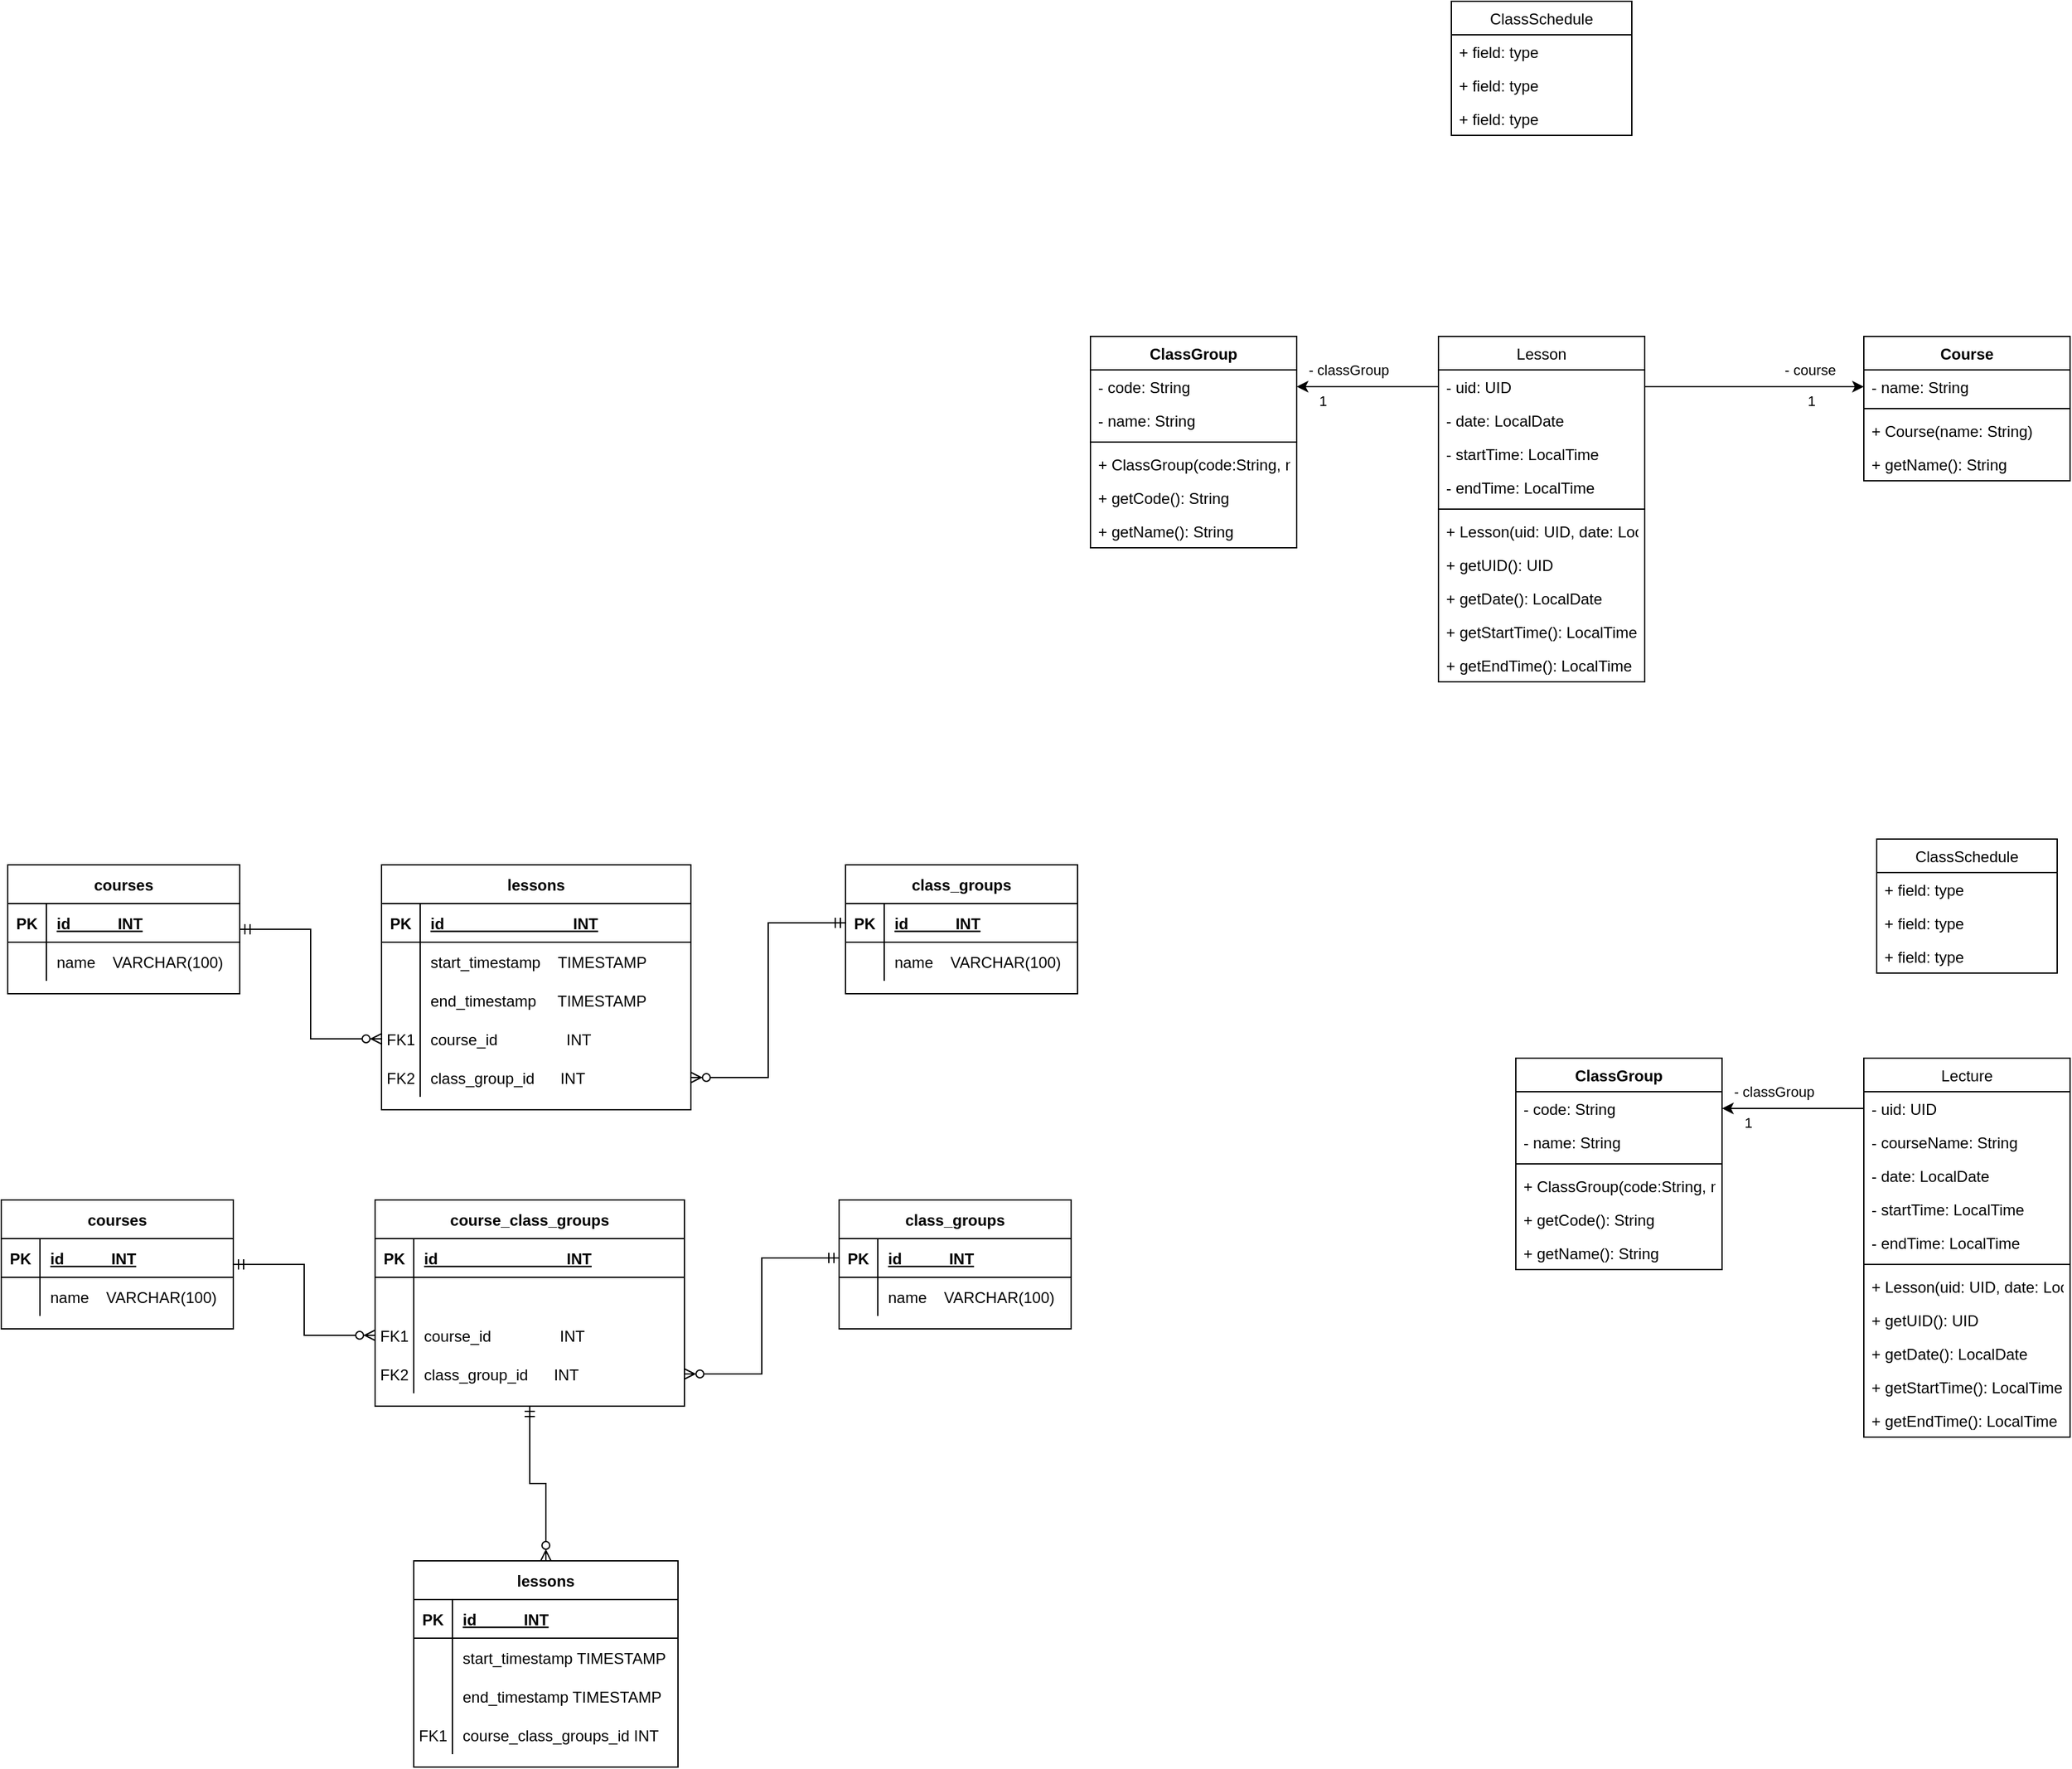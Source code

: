 <mxfile version="21.1.2" type="device">
  <diagram id="C5RBs43oDa-KdzZeNtuy" name="Page-1">
    <mxGraphModel dx="797" dy="469" grid="1" gridSize="10" guides="1" tooltips="1" connect="1" arrows="1" fold="1" page="1" pageScale="1" pageWidth="827" pageHeight="1169" math="0" shadow="0">
      <root>
        <mxCell id="WIyWlLk6GJQsqaUBKTNV-0" />
        <mxCell id="WIyWlLk6GJQsqaUBKTNV-1" parent="WIyWlLk6GJQsqaUBKTNV-0" />
        <mxCell id="zkfFHV4jXpPFQw0GAbJ--6" value="Lesson" style="swimlane;fontStyle=0;align=center;verticalAlign=top;childLayout=stackLayout;horizontal=1;startSize=26;horizontalStack=0;resizeParent=1;resizeLast=0;collapsible=1;marginBottom=0;rounded=0;shadow=0;strokeWidth=1;" parent="WIyWlLk6GJQsqaUBKTNV-1" vertex="1">
          <mxGeometry x="1150" y="270" width="160" height="268" as="geometry">
            <mxRectangle x="130" y="380" width="160" height="26" as="alternateBounds" />
          </mxGeometry>
        </mxCell>
        <mxCell id="zkfFHV4jXpPFQw0GAbJ--7" value="- uid: UID" style="text;align=left;verticalAlign=top;spacingLeft=4;spacingRight=4;overflow=hidden;rotatable=0;points=[[0,0.5],[1,0.5]];portConstraint=eastwest;" parent="zkfFHV4jXpPFQw0GAbJ--6" vertex="1">
          <mxGeometry y="26" width="160" height="26" as="geometry" />
        </mxCell>
        <mxCell id="zkfFHV4jXpPFQw0GAbJ--8" value="- date: LocalDate" style="text;align=left;verticalAlign=top;spacingLeft=4;spacingRight=4;overflow=hidden;rotatable=0;points=[[0,0.5],[1,0.5]];portConstraint=eastwest;rounded=0;shadow=0;html=0;" parent="zkfFHV4jXpPFQw0GAbJ--6" vertex="1">
          <mxGeometry y="52" width="160" height="26" as="geometry" />
        </mxCell>
        <mxCell id="J8zy-7SwyeOu5wk4z5xW-4" value="- startTime: LocalTime" style="text;align=left;verticalAlign=top;spacingLeft=4;spacingRight=4;overflow=hidden;rotatable=0;points=[[0,0.5],[1,0.5]];portConstraint=eastwest;rounded=0;shadow=0;html=0;" parent="zkfFHV4jXpPFQw0GAbJ--6" vertex="1">
          <mxGeometry y="78" width="160" height="26" as="geometry" />
        </mxCell>
        <mxCell id="J8zy-7SwyeOu5wk4z5xW-5" value="- endTime: LocalTime" style="text;align=left;verticalAlign=top;spacingLeft=4;spacingRight=4;overflow=hidden;rotatable=0;points=[[0,0.5],[1,0.5]];portConstraint=eastwest;rounded=0;shadow=0;html=0;" parent="zkfFHV4jXpPFQw0GAbJ--6" vertex="1">
          <mxGeometry y="104" width="160" height="26" as="geometry" />
        </mxCell>
        <mxCell id="zkfFHV4jXpPFQw0GAbJ--9" value="" style="line;html=1;strokeWidth=1;align=left;verticalAlign=middle;spacingTop=-1;spacingLeft=3;spacingRight=3;rotatable=0;labelPosition=right;points=[];portConstraint=eastwest;" parent="zkfFHV4jXpPFQw0GAbJ--6" vertex="1">
          <mxGeometry y="130" width="160" height="8" as="geometry" />
        </mxCell>
        <mxCell id="J8zy-7SwyeOu5wk4z5xW-35" value="+ Lesson(uid: UID, date: LocalDate, startTime: LocalTime, endTime: LocalTime)" style="text;align=left;verticalAlign=top;spacingLeft=4;spacingRight=4;overflow=hidden;rotatable=0;points=[[0,0.5],[1,0.5]];portConstraint=eastwest;" parent="zkfFHV4jXpPFQw0GAbJ--6" vertex="1">
          <mxGeometry y="138" width="160" height="26" as="geometry" />
        </mxCell>
        <mxCell id="J8zy-7SwyeOu5wk4z5xW-19" value="+ getUID(): UID" style="text;align=left;verticalAlign=top;spacingLeft=4;spacingRight=4;overflow=hidden;rotatable=0;points=[[0,0.5],[1,0.5]];portConstraint=eastwest;" parent="zkfFHV4jXpPFQw0GAbJ--6" vertex="1">
          <mxGeometry y="164" width="160" height="26" as="geometry" />
        </mxCell>
        <mxCell id="J8zy-7SwyeOu5wk4z5xW-6" value="+ getDate(): LocalDate" style="text;align=left;verticalAlign=top;spacingLeft=4;spacingRight=4;overflow=hidden;rotatable=0;points=[[0,0.5],[1,0.5]];portConstraint=eastwest;" parent="zkfFHV4jXpPFQw0GAbJ--6" vertex="1">
          <mxGeometry y="190" width="160" height="26" as="geometry" />
        </mxCell>
        <mxCell id="J8zy-7SwyeOu5wk4z5xW-7" value="+ getStartTime(): LocalTime" style="text;align=left;verticalAlign=top;spacingLeft=4;spacingRight=4;overflow=hidden;rotatable=0;points=[[0,0.5],[1,0.5]];portConstraint=eastwest;" parent="zkfFHV4jXpPFQw0GAbJ--6" vertex="1">
          <mxGeometry y="216" width="160" height="26" as="geometry" />
        </mxCell>
        <mxCell id="J8zy-7SwyeOu5wk4z5xW-8" value="+ getEndTime(): LocalTime" style="text;align=left;verticalAlign=top;spacingLeft=4;spacingRight=4;overflow=hidden;rotatable=0;points=[[0,0.5],[1,0.5]];portConstraint=eastwest;" parent="zkfFHV4jXpPFQw0GAbJ--6" vertex="1">
          <mxGeometry y="242" width="160" height="26" as="geometry" />
        </mxCell>
        <mxCell id="J8zy-7SwyeOu5wk4z5xW-9" value="Course" style="swimlane;fontStyle=1;align=center;verticalAlign=top;childLayout=stackLayout;horizontal=1;startSize=26;horizontalStack=0;resizeParent=1;resizeParentMax=0;resizeLast=0;collapsible=1;marginBottom=0;" parent="WIyWlLk6GJQsqaUBKTNV-1" vertex="1">
          <mxGeometry x="1480" y="270" width="160" height="112" as="geometry" />
        </mxCell>
        <mxCell id="J8zy-7SwyeOu5wk4z5xW-10" value="- name: String" style="text;strokeColor=none;fillColor=none;align=left;verticalAlign=top;spacingLeft=4;spacingRight=4;overflow=hidden;rotatable=0;points=[[0,0.5],[1,0.5]];portConstraint=eastwest;" parent="J8zy-7SwyeOu5wk4z5xW-9" vertex="1">
          <mxGeometry y="26" width="160" height="26" as="geometry" />
        </mxCell>
        <mxCell id="J8zy-7SwyeOu5wk4z5xW-11" value="" style="line;strokeWidth=1;fillColor=none;align=left;verticalAlign=middle;spacingTop=-1;spacingLeft=3;spacingRight=3;rotatable=0;labelPosition=right;points=[];portConstraint=eastwest;" parent="J8zy-7SwyeOu5wk4z5xW-9" vertex="1">
          <mxGeometry y="52" width="160" height="8" as="geometry" />
        </mxCell>
        <mxCell id="J8zy-7SwyeOu5wk4z5xW-36" value="+ Course(name: String)" style="text;strokeColor=none;fillColor=none;align=left;verticalAlign=top;spacingLeft=4;spacingRight=4;overflow=hidden;rotatable=0;points=[[0,0.5],[1,0.5]];portConstraint=eastwest;" parent="J8zy-7SwyeOu5wk4z5xW-9" vertex="1">
          <mxGeometry y="60" width="160" height="26" as="geometry" />
        </mxCell>
        <mxCell id="J8zy-7SwyeOu5wk4z5xW-12" value="+ getName(): String" style="text;strokeColor=none;fillColor=none;align=left;verticalAlign=top;spacingLeft=4;spacingRight=4;overflow=hidden;rotatable=0;points=[[0,0.5],[1,0.5]];portConstraint=eastwest;" parent="J8zy-7SwyeOu5wk4z5xW-9" vertex="1">
          <mxGeometry y="86" width="160" height="26" as="geometry" />
        </mxCell>
        <mxCell id="J8zy-7SwyeOu5wk4z5xW-15" style="edgeStyle=orthogonalEdgeStyle;rounded=0;orthogonalLoop=1;jettySize=auto;html=1;exitX=1;exitY=0.5;exitDx=0;exitDy=0;entryX=0;entryY=0.5;entryDx=0;entryDy=0;" parent="WIyWlLk6GJQsqaUBKTNV-1" source="zkfFHV4jXpPFQw0GAbJ--7" target="J8zy-7SwyeOu5wk4z5xW-10" edge="1">
          <mxGeometry relative="1" as="geometry" />
        </mxCell>
        <mxCell id="J8zy-7SwyeOu5wk4z5xW-16" value="- course" style="edgeLabel;html=1;align=center;verticalAlign=middle;resizable=0;points=[];" parent="J8zy-7SwyeOu5wk4z5xW-15" vertex="1" connectable="0">
          <mxGeometry x="-0.187" relative="1" as="geometry">
            <mxPoint x="59" y="-13" as="offset" />
          </mxGeometry>
        </mxCell>
        <mxCell id="J8zy-7SwyeOu5wk4z5xW-17" value="1" style="edgeLabel;html=1;align=center;verticalAlign=middle;resizable=0;points=[];" parent="J8zy-7SwyeOu5wk4z5xW-15" vertex="1" connectable="0">
          <mxGeometry x="-0.173" y="-1" relative="1" as="geometry">
            <mxPoint x="58" y="10" as="offset" />
          </mxGeometry>
        </mxCell>
        <mxCell id="J8zy-7SwyeOu5wk4z5xW-28" value="ClassGroup" style="swimlane;fontStyle=1;align=center;verticalAlign=top;childLayout=stackLayout;horizontal=1;startSize=26;horizontalStack=0;resizeParent=1;resizeParentMax=0;resizeLast=0;collapsible=1;marginBottom=0;" parent="WIyWlLk6GJQsqaUBKTNV-1" vertex="1">
          <mxGeometry x="880" y="270" width="160" height="164" as="geometry" />
        </mxCell>
        <mxCell id="J8zy-7SwyeOu5wk4z5xW-32" value="- code: String" style="text;strokeColor=none;fillColor=none;align=left;verticalAlign=top;spacingLeft=4;spacingRight=4;overflow=hidden;rotatable=0;points=[[0,0.5],[1,0.5]];portConstraint=eastwest;" parent="J8zy-7SwyeOu5wk4z5xW-28" vertex="1">
          <mxGeometry y="26" width="160" height="26" as="geometry" />
        </mxCell>
        <mxCell id="J8zy-7SwyeOu5wk4z5xW-26" value="- name: String" style="text;strokeColor=none;fillColor=none;align=left;verticalAlign=top;spacingLeft=4;spacingRight=4;overflow=hidden;rotatable=0;points=[[0,0.5],[1,0.5]];portConstraint=eastwest;" parent="J8zy-7SwyeOu5wk4z5xW-28" vertex="1">
          <mxGeometry y="52" width="160" height="26" as="geometry" />
        </mxCell>
        <mxCell id="J8zy-7SwyeOu5wk4z5xW-30" value="" style="line;strokeWidth=1;fillColor=none;align=left;verticalAlign=middle;spacingTop=-1;spacingLeft=3;spacingRight=3;rotatable=0;labelPosition=right;points=[];portConstraint=eastwest;" parent="J8zy-7SwyeOu5wk4z5xW-28" vertex="1">
          <mxGeometry y="78" width="160" height="8" as="geometry" />
        </mxCell>
        <mxCell id="J8zy-7SwyeOu5wk4z5xW-37" value="+ ClassGroup(code:String, name: String)" style="text;strokeColor=none;fillColor=none;align=left;verticalAlign=top;spacingLeft=4;spacingRight=4;overflow=hidden;rotatable=0;points=[[0,0.5],[1,0.5]];portConstraint=eastwest;" parent="J8zy-7SwyeOu5wk4z5xW-28" vertex="1">
          <mxGeometry y="86" width="160" height="26" as="geometry" />
        </mxCell>
        <mxCell id="J8zy-7SwyeOu5wk4z5xW-31" value="+ getCode(): String" style="text;strokeColor=none;fillColor=none;align=left;verticalAlign=top;spacingLeft=4;spacingRight=4;overflow=hidden;rotatable=0;points=[[0,0.5],[1,0.5]];portConstraint=eastwest;" parent="J8zy-7SwyeOu5wk4z5xW-28" vertex="1">
          <mxGeometry y="112" width="160" height="26" as="geometry" />
        </mxCell>
        <mxCell id="J8zy-7SwyeOu5wk4z5xW-33" value="+ getName(): String" style="text;strokeColor=none;fillColor=none;align=left;verticalAlign=top;spacingLeft=4;spacingRight=4;overflow=hidden;rotatable=0;points=[[0,0.5],[1,0.5]];portConstraint=eastwest;" parent="J8zy-7SwyeOu5wk4z5xW-28" vertex="1">
          <mxGeometry y="138" width="160" height="26" as="geometry" />
        </mxCell>
        <mxCell id="J8zy-7SwyeOu5wk4z5xW-34" style="edgeStyle=orthogonalEdgeStyle;rounded=0;orthogonalLoop=1;jettySize=auto;html=1;exitX=0;exitY=0.5;exitDx=0;exitDy=0;entryX=1;entryY=0.5;entryDx=0;entryDy=0;" parent="WIyWlLk6GJQsqaUBKTNV-1" source="zkfFHV4jXpPFQw0GAbJ--7" target="J8zy-7SwyeOu5wk4z5xW-32" edge="1">
          <mxGeometry relative="1" as="geometry" />
        </mxCell>
        <mxCell id="H5cCQecDqehWFjfF7Ury-0" value="- classGroup" style="edgeLabel;html=1;align=center;verticalAlign=middle;resizable=0;points=[];" parent="J8zy-7SwyeOu5wk4z5xW-34" vertex="1" connectable="0">
          <mxGeometry x="0.2" y="1" relative="1" as="geometry">
            <mxPoint x="-4" y="-14" as="offset" />
          </mxGeometry>
        </mxCell>
        <mxCell id="H5cCQecDqehWFjfF7Ury-1" value="1" style="edgeLabel;html=1;align=center;verticalAlign=middle;resizable=0;points=[];" parent="J8zy-7SwyeOu5wk4z5xW-34" vertex="1" connectable="0">
          <mxGeometry x="0.236" y="1" relative="1" as="geometry">
            <mxPoint x="-22" y="10" as="offset" />
          </mxGeometry>
        </mxCell>
        <mxCell id="H5cCQecDqehWFjfF7Ury-2" value="ClassSchedule" style="swimlane;fontStyle=0;childLayout=stackLayout;horizontal=1;startSize=26;fillColor=none;horizontalStack=0;resizeParent=1;resizeParentMax=0;resizeLast=0;collapsible=1;marginBottom=0;" parent="WIyWlLk6GJQsqaUBKTNV-1" vertex="1">
          <mxGeometry x="1160" y="10" width="140" height="104" as="geometry" />
        </mxCell>
        <mxCell id="H5cCQecDqehWFjfF7Ury-3" value="+ field: type" style="text;strokeColor=none;fillColor=none;align=left;verticalAlign=top;spacingLeft=4;spacingRight=4;overflow=hidden;rotatable=0;points=[[0,0.5],[1,0.5]];portConstraint=eastwest;" parent="H5cCQecDqehWFjfF7Ury-2" vertex="1">
          <mxGeometry y="26" width="140" height="26" as="geometry" />
        </mxCell>
        <mxCell id="H5cCQecDqehWFjfF7Ury-4" value="+ field: type" style="text;strokeColor=none;fillColor=none;align=left;verticalAlign=top;spacingLeft=4;spacingRight=4;overflow=hidden;rotatable=0;points=[[0,0.5],[1,0.5]];portConstraint=eastwest;" parent="H5cCQecDqehWFjfF7Ury-2" vertex="1">
          <mxGeometry y="52" width="140" height="26" as="geometry" />
        </mxCell>
        <mxCell id="H5cCQecDqehWFjfF7Ury-5" value="+ field: type" style="text;strokeColor=none;fillColor=none;align=left;verticalAlign=top;spacingLeft=4;spacingRight=4;overflow=hidden;rotatable=0;points=[[0,0.5],[1,0.5]];portConstraint=eastwest;" parent="H5cCQecDqehWFjfF7Ury-2" vertex="1">
          <mxGeometry y="78" width="140" height="26" as="geometry" />
        </mxCell>
        <mxCell id="H5cCQecDqehWFjfF7Ury-6" value="Lecture" style="swimlane;fontStyle=0;align=center;verticalAlign=top;childLayout=stackLayout;horizontal=1;startSize=26;horizontalStack=0;resizeParent=1;resizeLast=0;collapsible=1;marginBottom=0;rounded=0;shadow=0;strokeWidth=1;" parent="WIyWlLk6GJQsqaUBKTNV-1" vertex="1">
          <mxGeometry x="1480" y="830" width="160" height="294" as="geometry">
            <mxRectangle x="130" y="380" width="160" height="26" as="alternateBounds" />
          </mxGeometry>
        </mxCell>
        <mxCell id="H5cCQecDqehWFjfF7Ury-7" value="- uid: UID" style="text;align=left;verticalAlign=top;spacingLeft=4;spacingRight=4;overflow=hidden;rotatable=0;points=[[0,0.5],[1,0.5]];portConstraint=eastwest;" parent="H5cCQecDqehWFjfF7Ury-6" vertex="1">
          <mxGeometry y="26" width="160" height="26" as="geometry" />
        </mxCell>
        <mxCell id="H5cCQecDqehWFjfF7Ury-39" value="- courseName: String" style="text;align=left;verticalAlign=top;spacingLeft=4;spacingRight=4;overflow=hidden;rotatable=0;points=[[0,0.5],[1,0.5]];portConstraint=eastwest;" parent="H5cCQecDqehWFjfF7Ury-6" vertex="1">
          <mxGeometry y="52" width="160" height="26" as="geometry" />
        </mxCell>
        <mxCell id="H5cCQecDqehWFjfF7Ury-8" value="- date: LocalDate" style="text;align=left;verticalAlign=top;spacingLeft=4;spacingRight=4;overflow=hidden;rotatable=0;points=[[0,0.5],[1,0.5]];portConstraint=eastwest;rounded=0;shadow=0;html=0;" parent="H5cCQecDqehWFjfF7Ury-6" vertex="1">
          <mxGeometry y="78" width="160" height="26" as="geometry" />
        </mxCell>
        <mxCell id="H5cCQecDqehWFjfF7Ury-9" value="- startTime: LocalTime" style="text;align=left;verticalAlign=top;spacingLeft=4;spacingRight=4;overflow=hidden;rotatable=0;points=[[0,0.5],[1,0.5]];portConstraint=eastwest;rounded=0;shadow=0;html=0;" parent="H5cCQecDqehWFjfF7Ury-6" vertex="1">
          <mxGeometry y="104" width="160" height="26" as="geometry" />
        </mxCell>
        <mxCell id="H5cCQecDqehWFjfF7Ury-10" value="- endTime: LocalTime" style="text;align=left;verticalAlign=top;spacingLeft=4;spacingRight=4;overflow=hidden;rotatable=0;points=[[0,0.5],[1,0.5]];portConstraint=eastwest;rounded=0;shadow=0;html=0;" parent="H5cCQecDqehWFjfF7Ury-6" vertex="1">
          <mxGeometry y="130" width="160" height="26" as="geometry" />
        </mxCell>
        <mxCell id="H5cCQecDqehWFjfF7Ury-11" value="" style="line;html=1;strokeWidth=1;align=left;verticalAlign=middle;spacingTop=-1;spacingLeft=3;spacingRight=3;rotatable=0;labelPosition=right;points=[];portConstraint=eastwest;" parent="H5cCQecDqehWFjfF7Ury-6" vertex="1">
          <mxGeometry y="156" width="160" height="8" as="geometry" />
        </mxCell>
        <mxCell id="H5cCQecDqehWFjfF7Ury-12" value="+ Lesson(uid: UID, date: LocalDate, startTime: LocalTime, endTime: LocalTime)" style="text;align=left;verticalAlign=top;spacingLeft=4;spacingRight=4;overflow=hidden;rotatable=0;points=[[0,0.5],[1,0.5]];portConstraint=eastwest;" parent="H5cCQecDqehWFjfF7Ury-6" vertex="1">
          <mxGeometry y="164" width="160" height="26" as="geometry" />
        </mxCell>
        <mxCell id="H5cCQecDqehWFjfF7Ury-13" value="+ getUID(): UID" style="text;align=left;verticalAlign=top;spacingLeft=4;spacingRight=4;overflow=hidden;rotatable=0;points=[[0,0.5],[1,0.5]];portConstraint=eastwest;" parent="H5cCQecDqehWFjfF7Ury-6" vertex="1">
          <mxGeometry y="190" width="160" height="26" as="geometry" />
        </mxCell>
        <mxCell id="H5cCQecDqehWFjfF7Ury-14" value="+ getDate(): LocalDate" style="text;align=left;verticalAlign=top;spacingLeft=4;spacingRight=4;overflow=hidden;rotatable=0;points=[[0,0.5],[1,0.5]];portConstraint=eastwest;" parent="H5cCQecDqehWFjfF7Ury-6" vertex="1">
          <mxGeometry y="216" width="160" height="26" as="geometry" />
        </mxCell>
        <mxCell id="H5cCQecDqehWFjfF7Ury-15" value="+ getStartTime(): LocalTime" style="text;align=left;verticalAlign=top;spacingLeft=4;spacingRight=4;overflow=hidden;rotatable=0;points=[[0,0.5],[1,0.5]];portConstraint=eastwest;" parent="H5cCQecDqehWFjfF7Ury-6" vertex="1">
          <mxGeometry y="242" width="160" height="26" as="geometry" />
        </mxCell>
        <mxCell id="H5cCQecDqehWFjfF7Ury-16" value="+ getEndTime(): LocalTime" style="text;align=left;verticalAlign=top;spacingLeft=4;spacingRight=4;overflow=hidden;rotatable=0;points=[[0,0.5],[1,0.5]];portConstraint=eastwest;" parent="H5cCQecDqehWFjfF7Ury-6" vertex="1">
          <mxGeometry y="268" width="160" height="26" as="geometry" />
        </mxCell>
        <mxCell id="H5cCQecDqehWFjfF7Ury-25" value="ClassGroup" style="swimlane;fontStyle=1;align=center;verticalAlign=top;childLayout=stackLayout;horizontal=1;startSize=26;horizontalStack=0;resizeParent=1;resizeParentMax=0;resizeLast=0;collapsible=1;marginBottom=0;" parent="WIyWlLk6GJQsqaUBKTNV-1" vertex="1">
          <mxGeometry x="1210" y="830" width="160" height="164" as="geometry" />
        </mxCell>
        <mxCell id="H5cCQecDqehWFjfF7Ury-26" value="- code: String" style="text;strokeColor=none;fillColor=none;align=left;verticalAlign=top;spacingLeft=4;spacingRight=4;overflow=hidden;rotatable=0;points=[[0,0.5],[1,0.5]];portConstraint=eastwest;" parent="H5cCQecDqehWFjfF7Ury-25" vertex="1">
          <mxGeometry y="26" width="160" height="26" as="geometry" />
        </mxCell>
        <mxCell id="H5cCQecDqehWFjfF7Ury-27" value="- name: String" style="text;strokeColor=none;fillColor=none;align=left;verticalAlign=top;spacingLeft=4;spacingRight=4;overflow=hidden;rotatable=0;points=[[0,0.5],[1,0.5]];portConstraint=eastwest;" parent="H5cCQecDqehWFjfF7Ury-25" vertex="1">
          <mxGeometry y="52" width="160" height="26" as="geometry" />
        </mxCell>
        <mxCell id="H5cCQecDqehWFjfF7Ury-28" value="" style="line;strokeWidth=1;fillColor=none;align=left;verticalAlign=middle;spacingTop=-1;spacingLeft=3;spacingRight=3;rotatable=0;labelPosition=right;points=[];portConstraint=eastwest;" parent="H5cCQecDqehWFjfF7Ury-25" vertex="1">
          <mxGeometry y="78" width="160" height="8" as="geometry" />
        </mxCell>
        <mxCell id="H5cCQecDqehWFjfF7Ury-29" value="+ ClassGroup(code:String, name: String)" style="text;strokeColor=none;fillColor=none;align=left;verticalAlign=top;spacingLeft=4;spacingRight=4;overflow=hidden;rotatable=0;points=[[0,0.5],[1,0.5]];portConstraint=eastwest;" parent="H5cCQecDqehWFjfF7Ury-25" vertex="1">
          <mxGeometry y="86" width="160" height="26" as="geometry" />
        </mxCell>
        <mxCell id="H5cCQecDqehWFjfF7Ury-30" value="+ getCode(): String" style="text;strokeColor=none;fillColor=none;align=left;verticalAlign=top;spacingLeft=4;spacingRight=4;overflow=hidden;rotatable=0;points=[[0,0.5],[1,0.5]];portConstraint=eastwest;" parent="H5cCQecDqehWFjfF7Ury-25" vertex="1">
          <mxGeometry y="112" width="160" height="26" as="geometry" />
        </mxCell>
        <mxCell id="H5cCQecDqehWFjfF7Ury-31" value="+ getName(): String" style="text;strokeColor=none;fillColor=none;align=left;verticalAlign=top;spacingLeft=4;spacingRight=4;overflow=hidden;rotatable=0;points=[[0,0.5],[1,0.5]];portConstraint=eastwest;" parent="H5cCQecDqehWFjfF7Ury-25" vertex="1">
          <mxGeometry y="138" width="160" height="26" as="geometry" />
        </mxCell>
        <mxCell id="H5cCQecDqehWFjfF7Ury-32" style="edgeStyle=orthogonalEdgeStyle;rounded=0;orthogonalLoop=1;jettySize=auto;html=1;exitX=0;exitY=0.5;exitDx=0;exitDy=0;entryX=1;entryY=0.5;entryDx=0;entryDy=0;" parent="WIyWlLk6GJQsqaUBKTNV-1" source="H5cCQecDqehWFjfF7Ury-7" target="H5cCQecDqehWFjfF7Ury-26" edge="1">
          <mxGeometry relative="1" as="geometry" />
        </mxCell>
        <mxCell id="H5cCQecDqehWFjfF7Ury-33" value="- classGroup" style="edgeLabel;html=1;align=center;verticalAlign=middle;resizable=0;points=[];" parent="H5cCQecDqehWFjfF7Ury-32" vertex="1" connectable="0">
          <mxGeometry x="0.2" y="1" relative="1" as="geometry">
            <mxPoint x="-4" y="-14" as="offset" />
          </mxGeometry>
        </mxCell>
        <mxCell id="H5cCQecDqehWFjfF7Ury-34" value="1" style="edgeLabel;html=1;align=center;verticalAlign=middle;resizable=0;points=[];" parent="H5cCQecDqehWFjfF7Ury-32" vertex="1" connectable="0">
          <mxGeometry x="0.236" y="1" relative="1" as="geometry">
            <mxPoint x="-22" y="10" as="offset" />
          </mxGeometry>
        </mxCell>
        <mxCell id="H5cCQecDqehWFjfF7Ury-35" value="ClassSchedule" style="swimlane;fontStyle=0;childLayout=stackLayout;horizontal=1;startSize=26;fillColor=none;horizontalStack=0;resizeParent=1;resizeParentMax=0;resizeLast=0;collapsible=1;marginBottom=0;" parent="WIyWlLk6GJQsqaUBKTNV-1" vertex="1">
          <mxGeometry x="1490" y="660" width="140" height="104" as="geometry" />
        </mxCell>
        <mxCell id="H5cCQecDqehWFjfF7Ury-36" value="+ field: type" style="text;strokeColor=none;fillColor=none;align=left;verticalAlign=top;spacingLeft=4;spacingRight=4;overflow=hidden;rotatable=0;points=[[0,0.5],[1,0.5]];portConstraint=eastwest;" parent="H5cCQecDqehWFjfF7Ury-35" vertex="1">
          <mxGeometry y="26" width="140" height="26" as="geometry" />
        </mxCell>
        <mxCell id="H5cCQecDqehWFjfF7Ury-37" value="+ field: type" style="text;strokeColor=none;fillColor=none;align=left;verticalAlign=top;spacingLeft=4;spacingRight=4;overflow=hidden;rotatable=0;points=[[0,0.5],[1,0.5]];portConstraint=eastwest;" parent="H5cCQecDqehWFjfF7Ury-35" vertex="1">
          <mxGeometry y="52" width="140" height="26" as="geometry" />
        </mxCell>
        <mxCell id="H5cCQecDqehWFjfF7Ury-38" value="+ field: type" style="text;strokeColor=none;fillColor=none;align=left;verticalAlign=top;spacingLeft=4;spacingRight=4;overflow=hidden;rotatable=0;points=[[0,0.5],[1,0.5]];portConstraint=eastwest;" parent="H5cCQecDqehWFjfF7Ury-35" vertex="1">
          <mxGeometry y="78" width="140" height="26" as="geometry" />
        </mxCell>
        <mxCell id="IdWlo411Y2-rvxP01gm9-13" value="lessons" style="shape=table;startSize=30;container=1;collapsible=1;childLayout=tableLayout;fixedRows=1;rowLines=0;fontStyle=1;align=center;resizeLast=1;" parent="WIyWlLk6GJQsqaUBKTNV-1" vertex="1">
          <mxGeometry x="330" y="680" width="240" height="190" as="geometry" />
        </mxCell>
        <mxCell id="IdWlo411Y2-rvxP01gm9-14" value="" style="shape=tableRow;horizontal=0;startSize=0;swimlaneHead=0;swimlaneBody=0;fillColor=none;collapsible=0;dropTarget=0;points=[[0,0.5],[1,0.5]];portConstraint=eastwest;top=0;left=0;right=0;bottom=1;" parent="IdWlo411Y2-rvxP01gm9-13" vertex="1">
          <mxGeometry y="30" width="240" height="30" as="geometry" />
        </mxCell>
        <mxCell id="IdWlo411Y2-rvxP01gm9-15" value="PK" style="shape=partialRectangle;connectable=0;fillColor=none;top=0;left=0;bottom=0;right=0;fontStyle=1;overflow=hidden;" parent="IdWlo411Y2-rvxP01gm9-14" vertex="1">
          <mxGeometry width="30" height="30" as="geometry">
            <mxRectangle width="30" height="30" as="alternateBounds" />
          </mxGeometry>
        </mxCell>
        <mxCell id="IdWlo411Y2-rvxP01gm9-16" value="id                              INT" style="shape=partialRectangle;connectable=0;fillColor=none;top=0;left=0;bottom=0;right=0;align=left;spacingLeft=6;fontStyle=5;overflow=hidden;" parent="IdWlo411Y2-rvxP01gm9-14" vertex="1">
          <mxGeometry x="30" width="210" height="30" as="geometry">
            <mxRectangle width="210" height="30" as="alternateBounds" />
          </mxGeometry>
        </mxCell>
        <mxCell id="IdWlo411Y2-rvxP01gm9-17" value="" style="shape=tableRow;horizontal=0;startSize=0;swimlaneHead=0;swimlaneBody=0;fillColor=none;collapsible=0;dropTarget=0;points=[[0,0.5],[1,0.5]];portConstraint=eastwest;top=0;left=0;right=0;bottom=0;" parent="IdWlo411Y2-rvxP01gm9-13" vertex="1">
          <mxGeometry y="60" width="240" height="30" as="geometry" />
        </mxCell>
        <mxCell id="IdWlo411Y2-rvxP01gm9-18" value="" style="shape=partialRectangle;connectable=0;fillColor=none;top=0;left=0;bottom=0;right=0;editable=1;overflow=hidden;" parent="IdWlo411Y2-rvxP01gm9-17" vertex="1">
          <mxGeometry width="30" height="30" as="geometry">
            <mxRectangle width="30" height="30" as="alternateBounds" />
          </mxGeometry>
        </mxCell>
        <mxCell id="IdWlo411Y2-rvxP01gm9-19" value="start_timestamp    TIMESTAMP" style="shape=partialRectangle;connectable=0;fillColor=none;top=0;left=0;bottom=0;right=0;align=left;spacingLeft=6;overflow=hidden;" parent="IdWlo411Y2-rvxP01gm9-17" vertex="1">
          <mxGeometry x="30" width="210" height="30" as="geometry">
            <mxRectangle width="210" height="30" as="alternateBounds" />
          </mxGeometry>
        </mxCell>
        <mxCell id="IdWlo411Y2-rvxP01gm9-20" value="" style="shape=tableRow;horizontal=0;startSize=0;swimlaneHead=0;swimlaneBody=0;fillColor=none;collapsible=0;dropTarget=0;points=[[0,0.5],[1,0.5]];portConstraint=eastwest;top=0;left=0;right=0;bottom=0;" parent="IdWlo411Y2-rvxP01gm9-13" vertex="1">
          <mxGeometry y="90" width="240" height="30" as="geometry" />
        </mxCell>
        <mxCell id="IdWlo411Y2-rvxP01gm9-21" value="" style="shape=partialRectangle;connectable=0;fillColor=none;top=0;left=0;bottom=0;right=0;editable=1;overflow=hidden;" parent="IdWlo411Y2-rvxP01gm9-20" vertex="1">
          <mxGeometry width="30" height="30" as="geometry">
            <mxRectangle width="30" height="30" as="alternateBounds" />
          </mxGeometry>
        </mxCell>
        <mxCell id="IdWlo411Y2-rvxP01gm9-22" value="end_timestamp     TIMESTAMP" style="shape=partialRectangle;connectable=0;fillColor=none;top=0;left=0;bottom=0;right=0;align=left;spacingLeft=6;overflow=hidden;" parent="IdWlo411Y2-rvxP01gm9-20" vertex="1">
          <mxGeometry x="30" width="210" height="30" as="geometry">
            <mxRectangle width="210" height="30" as="alternateBounds" />
          </mxGeometry>
        </mxCell>
        <mxCell id="IdWlo411Y2-rvxP01gm9-23" value="" style="shape=tableRow;horizontal=0;startSize=0;swimlaneHead=0;swimlaneBody=0;fillColor=none;collapsible=0;dropTarget=0;points=[[0,0.5],[1,0.5]];portConstraint=eastwest;top=0;left=0;right=0;bottom=0;" parent="IdWlo411Y2-rvxP01gm9-13" vertex="1">
          <mxGeometry y="120" width="240" height="30" as="geometry" />
        </mxCell>
        <mxCell id="IdWlo411Y2-rvxP01gm9-24" value="FK1" style="shape=partialRectangle;connectable=0;fillColor=none;top=0;left=0;bottom=0;right=0;editable=1;overflow=hidden;" parent="IdWlo411Y2-rvxP01gm9-23" vertex="1">
          <mxGeometry width="30" height="30" as="geometry">
            <mxRectangle width="30" height="30" as="alternateBounds" />
          </mxGeometry>
        </mxCell>
        <mxCell id="IdWlo411Y2-rvxP01gm9-25" value="course_id                INT" style="shape=partialRectangle;connectable=0;fillColor=none;top=0;left=0;bottom=0;right=0;align=left;spacingLeft=6;overflow=hidden;" parent="IdWlo411Y2-rvxP01gm9-23" vertex="1">
          <mxGeometry x="30" width="210" height="30" as="geometry">
            <mxRectangle width="210" height="30" as="alternateBounds" />
          </mxGeometry>
        </mxCell>
        <mxCell id="IdWlo411Y2-rvxP01gm9-26" value="" style="shape=tableRow;horizontal=0;startSize=0;swimlaneHead=0;swimlaneBody=0;fillColor=none;collapsible=0;dropTarget=0;points=[[0,0.5],[1,0.5]];portConstraint=eastwest;top=0;left=0;right=0;bottom=0;" parent="IdWlo411Y2-rvxP01gm9-13" vertex="1">
          <mxGeometry y="150" width="240" height="30" as="geometry" />
        </mxCell>
        <mxCell id="IdWlo411Y2-rvxP01gm9-27" value="FK2" style="shape=partialRectangle;connectable=0;fillColor=none;top=0;left=0;bottom=0;right=0;editable=1;overflow=hidden;" parent="IdWlo411Y2-rvxP01gm9-26" vertex="1">
          <mxGeometry width="30" height="30" as="geometry">
            <mxRectangle width="30" height="30" as="alternateBounds" />
          </mxGeometry>
        </mxCell>
        <mxCell id="IdWlo411Y2-rvxP01gm9-28" value="class_group_id      INT" style="shape=partialRectangle;connectable=0;fillColor=none;top=0;left=0;bottom=0;right=0;align=left;spacingLeft=6;overflow=hidden;" parent="IdWlo411Y2-rvxP01gm9-26" vertex="1">
          <mxGeometry x="30" width="210" height="30" as="geometry">
            <mxRectangle width="210" height="30" as="alternateBounds" />
          </mxGeometry>
        </mxCell>
        <mxCell id="IdWlo411Y2-rvxP01gm9-29" value="courses" style="shape=table;startSize=30;container=1;collapsible=1;childLayout=tableLayout;fixedRows=1;rowLines=0;fontStyle=1;align=center;resizeLast=1;" parent="WIyWlLk6GJQsqaUBKTNV-1" vertex="1">
          <mxGeometry x="40" y="680" width="180" height="100" as="geometry" />
        </mxCell>
        <mxCell id="IdWlo411Y2-rvxP01gm9-30" value="" style="shape=tableRow;horizontal=0;startSize=0;swimlaneHead=0;swimlaneBody=0;fillColor=none;collapsible=0;dropTarget=0;points=[[0,0.5],[1,0.5]];portConstraint=eastwest;top=0;left=0;right=0;bottom=1;" parent="IdWlo411Y2-rvxP01gm9-29" vertex="1">
          <mxGeometry y="30" width="180" height="30" as="geometry" />
        </mxCell>
        <mxCell id="IdWlo411Y2-rvxP01gm9-31" value="PK" style="shape=partialRectangle;connectable=0;fillColor=none;top=0;left=0;bottom=0;right=0;fontStyle=1;overflow=hidden;" parent="IdWlo411Y2-rvxP01gm9-30" vertex="1">
          <mxGeometry width="30" height="30" as="geometry">
            <mxRectangle width="30" height="30" as="alternateBounds" />
          </mxGeometry>
        </mxCell>
        <mxCell id="IdWlo411Y2-rvxP01gm9-32" value="id           INT" style="shape=partialRectangle;connectable=0;fillColor=none;top=0;left=0;bottom=0;right=0;align=left;spacingLeft=6;fontStyle=5;overflow=hidden;" parent="IdWlo411Y2-rvxP01gm9-30" vertex="1">
          <mxGeometry x="30" width="150" height="30" as="geometry">
            <mxRectangle width="150" height="30" as="alternateBounds" />
          </mxGeometry>
        </mxCell>
        <mxCell id="IdWlo411Y2-rvxP01gm9-33" value="" style="shape=tableRow;horizontal=0;startSize=0;swimlaneHead=0;swimlaneBody=0;fillColor=none;collapsible=0;dropTarget=0;points=[[0,0.5],[1,0.5]];portConstraint=eastwest;top=0;left=0;right=0;bottom=0;" parent="IdWlo411Y2-rvxP01gm9-29" vertex="1">
          <mxGeometry y="60" width="180" height="30" as="geometry" />
        </mxCell>
        <mxCell id="IdWlo411Y2-rvxP01gm9-34" value="" style="shape=partialRectangle;connectable=0;fillColor=none;top=0;left=0;bottom=0;right=0;editable=1;overflow=hidden;" parent="IdWlo411Y2-rvxP01gm9-33" vertex="1">
          <mxGeometry width="30" height="30" as="geometry">
            <mxRectangle width="30" height="30" as="alternateBounds" />
          </mxGeometry>
        </mxCell>
        <mxCell id="IdWlo411Y2-rvxP01gm9-35" value="name    VARCHAR(100)" style="shape=partialRectangle;connectable=0;fillColor=none;top=0;left=0;bottom=0;right=0;align=left;spacingLeft=6;overflow=hidden;" parent="IdWlo411Y2-rvxP01gm9-33" vertex="1">
          <mxGeometry x="30" width="150" height="30" as="geometry">
            <mxRectangle width="150" height="30" as="alternateBounds" />
          </mxGeometry>
        </mxCell>
        <mxCell id="IdWlo411Y2-rvxP01gm9-45" value="" style="fontSize=12;html=1;endArrow=ERzeroToMany;startArrow=ERmandOne;rounded=0;exitX=1;exitY=0.5;exitDx=0;exitDy=0;entryX=0;entryY=0.5;entryDx=0;entryDy=0;edgeStyle=orthogonalEdgeStyle;" parent="WIyWlLk6GJQsqaUBKTNV-1" source="IdWlo411Y2-rvxP01gm9-29" target="IdWlo411Y2-rvxP01gm9-23" edge="1">
          <mxGeometry width="100" height="100" relative="1" as="geometry">
            <mxPoint x="430" y="560" as="sourcePoint" />
            <mxPoint x="460" y="650" as="targetPoint" />
          </mxGeometry>
        </mxCell>
        <mxCell id="IdWlo411Y2-rvxP01gm9-46" value="class_groups" style="shape=table;startSize=30;container=1;collapsible=1;childLayout=tableLayout;fixedRows=1;rowLines=0;fontStyle=1;align=center;resizeLast=1;" parent="WIyWlLk6GJQsqaUBKTNV-1" vertex="1">
          <mxGeometry x="690" y="680" width="180" height="100" as="geometry" />
        </mxCell>
        <mxCell id="IdWlo411Y2-rvxP01gm9-47" value="" style="shape=tableRow;horizontal=0;startSize=0;swimlaneHead=0;swimlaneBody=0;fillColor=none;collapsible=0;dropTarget=0;points=[[0,0.5],[1,0.5]];portConstraint=eastwest;top=0;left=0;right=0;bottom=1;" parent="IdWlo411Y2-rvxP01gm9-46" vertex="1">
          <mxGeometry y="30" width="180" height="30" as="geometry" />
        </mxCell>
        <mxCell id="IdWlo411Y2-rvxP01gm9-48" value="PK" style="shape=partialRectangle;connectable=0;fillColor=none;top=0;left=0;bottom=0;right=0;fontStyle=1;overflow=hidden;" parent="IdWlo411Y2-rvxP01gm9-47" vertex="1">
          <mxGeometry width="30" height="30" as="geometry">
            <mxRectangle width="30" height="30" as="alternateBounds" />
          </mxGeometry>
        </mxCell>
        <mxCell id="IdWlo411Y2-rvxP01gm9-49" value="id           INT" style="shape=partialRectangle;connectable=0;fillColor=none;top=0;left=0;bottom=0;right=0;align=left;spacingLeft=6;fontStyle=5;overflow=hidden;" parent="IdWlo411Y2-rvxP01gm9-47" vertex="1">
          <mxGeometry x="30" width="150" height="30" as="geometry">
            <mxRectangle width="150" height="30" as="alternateBounds" />
          </mxGeometry>
        </mxCell>
        <mxCell id="IdWlo411Y2-rvxP01gm9-50" value="" style="shape=tableRow;horizontal=0;startSize=0;swimlaneHead=0;swimlaneBody=0;fillColor=none;collapsible=0;dropTarget=0;points=[[0,0.5],[1,0.5]];portConstraint=eastwest;top=0;left=0;right=0;bottom=0;" parent="IdWlo411Y2-rvxP01gm9-46" vertex="1">
          <mxGeometry y="60" width="180" height="30" as="geometry" />
        </mxCell>
        <mxCell id="IdWlo411Y2-rvxP01gm9-51" value="" style="shape=partialRectangle;connectable=0;fillColor=none;top=0;left=0;bottom=0;right=0;editable=1;overflow=hidden;" parent="IdWlo411Y2-rvxP01gm9-50" vertex="1">
          <mxGeometry width="30" height="30" as="geometry">
            <mxRectangle width="30" height="30" as="alternateBounds" />
          </mxGeometry>
        </mxCell>
        <mxCell id="IdWlo411Y2-rvxP01gm9-52" value="name    VARCHAR(100)" style="shape=partialRectangle;connectable=0;fillColor=none;top=0;left=0;bottom=0;right=0;align=left;spacingLeft=6;overflow=hidden;" parent="IdWlo411Y2-rvxP01gm9-50" vertex="1">
          <mxGeometry x="30" width="150" height="30" as="geometry">
            <mxRectangle width="150" height="30" as="alternateBounds" />
          </mxGeometry>
        </mxCell>
        <mxCell id="IdWlo411Y2-rvxP01gm9-54" value="" style="fontSize=12;html=1;endArrow=ERzeroToMany;startArrow=ERmandOne;rounded=0;exitX=0;exitY=0.5;exitDx=0;exitDy=0;edgeStyle=orthogonalEdgeStyle;entryX=1;entryY=0.5;entryDx=0;entryDy=0;" parent="WIyWlLk6GJQsqaUBKTNV-1" source="IdWlo411Y2-rvxP01gm9-47" target="IdWlo411Y2-rvxP01gm9-26" edge="1">
          <mxGeometry width="100" height="100" relative="1" as="geometry">
            <mxPoint x="600" y="570" as="sourcePoint" />
            <mxPoint x="590" y="680" as="targetPoint" />
          </mxGeometry>
        </mxCell>
        <mxCell id="HD5S8iR5gCh7hMFfKkZs-32" value="course_class_groups" style="shape=table;startSize=30;container=1;collapsible=1;childLayout=tableLayout;fixedRows=1;rowLines=0;fontStyle=1;align=center;resizeLast=1;" vertex="1" parent="WIyWlLk6GJQsqaUBKTNV-1">
          <mxGeometry x="325" y="940" width="240" height="160" as="geometry" />
        </mxCell>
        <mxCell id="HD5S8iR5gCh7hMFfKkZs-33" value="" style="shape=tableRow;horizontal=0;startSize=0;swimlaneHead=0;swimlaneBody=0;fillColor=none;collapsible=0;dropTarget=0;points=[[0,0.5],[1,0.5]];portConstraint=eastwest;top=0;left=0;right=0;bottom=1;" vertex="1" parent="HD5S8iR5gCh7hMFfKkZs-32">
          <mxGeometry y="30" width="240" height="30" as="geometry" />
        </mxCell>
        <mxCell id="HD5S8iR5gCh7hMFfKkZs-34" value="PK" style="shape=partialRectangle;connectable=0;fillColor=none;top=0;left=0;bottom=0;right=0;fontStyle=1;overflow=hidden;" vertex="1" parent="HD5S8iR5gCh7hMFfKkZs-33">
          <mxGeometry width="30" height="30" as="geometry">
            <mxRectangle width="30" height="30" as="alternateBounds" />
          </mxGeometry>
        </mxCell>
        <mxCell id="HD5S8iR5gCh7hMFfKkZs-35" value="id                              INT" style="shape=partialRectangle;connectable=0;fillColor=none;top=0;left=0;bottom=0;right=0;align=left;spacingLeft=6;fontStyle=5;overflow=hidden;" vertex="1" parent="HD5S8iR5gCh7hMFfKkZs-33">
          <mxGeometry x="30" width="210" height="30" as="geometry">
            <mxRectangle width="210" height="30" as="alternateBounds" />
          </mxGeometry>
        </mxCell>
        <mxCell id="HD5S8iR5gCh7hMFfKkZs-36" value="" style="shape=tableRow;horizontal=0;startSize=0;swimlaneHead=0;swimlaneBody=0;fillColor=none;collapsible=0;dropTarget=0;points=[[0,0.5],[1,0.5]];portConstraint=eastwest;top=0;left=0;right=0;bottom=0;" vertex="1" parent="HD5S8iR5gCh7hMFfKkZs-32">
          <mxGeometry y="60" width="240" height="30" as="geometry" />
        </mxCell>
        <mxCell id="HD5S8iR5gCh7hMFfKkZs-37" value="" style="shape=partialRectangle;connectable=0;fillColor=none;top=0;left=0;bottom=0;right=0;editable=1;overflow=hidden;" vertex="1" parent="HD5S8iR5gCh7hMFfKkZs-36">
          <mxGeometry width="30" height="30" as="geometry">
            <mxRectangle width="30" height="30" as="alternateBounds" />
          </mxGeometry>
        </mxCell>
        <mxCell id="HD5S8iR5gCh7hMFfKkZs-38" value="" style="shape=partialRectangle;connectable=0;fillColor=none;top=0;left=0;bottom=0;right=0;align=left;spacingLeft=6;overflow=hidden;" vertex="1" parent="HD5S8iR5gCh7hMFfKkZs-36">
          <mxGeometry x="30" width="210" height="30" as="geometry">
            <mxRectangle width="210" height="30" as="alternateBounds" />
          </mxGeometry>
        </mxCell>
        <mxCell id="HD5S8iR5gCh7hMFfKkZs-42" value="" style="shape=tableRow;horizontal=0;startSize=0;swimlaneHead=0;swimlaneBody=0;fillColor=none;collapsible=0;dropTarget=0;points=[[0,0.5],[1,0.5]];portConstraint=eastwest;top=0;left=0;right=0;bottom=0;" vertex="1" parent="HD5S8iR5gCh7hMFfKkZs-32">
          <mxGeometry y="90" width="240" height="30" as="geometry" />
        </mxCell>
        <mxCell id="HD5S8iR5gCh7hMFfKkZs-43" value="FK1" style="shape=partialRectangle;connectable=0;fillColor=none;top=0;left=0;bottom=0;right=0;editable=1;overflow=hidden;" vertex="1" parent="HD5S8iR5gCh7hMFfKkZs-42">
          <mxGeometry width="30" height="30" as="geometry">
            <mxRectangle width="30" height="30" as="alternateBounds" />
          </mxGeometry>
        </mxCell>
        <mxCell id="HD5S8iR5gCh7hMFfKkZs-44" value="course_id                INT" style="shape=partialRectangle;connectable=0;fillColor=none;top=0;left=0;bottom=0;right=0;align=left;spacingLeft=6;overflow=hidden;" vertex="1" parent="HD5S8iR5gCh7hMFfKkZs-42">
          <mxGeometry x="30" width="210" height="30" as="geometry">
            <mxRectangle width="210" height="30" as="alternateBounds" />
          </mxGeometry>
        </mxCell>
        <mxCell id="HD5S8iR5gCh7hMFfKkZs-45" value="" style="shape=tableRow;horizontal=0;startSize=0;swimlaneHead=0;swimlaneBody=0;fillColor=none;collapsible=0;dropTarget=0;points=[[0,0.5],[1,0.5]];portConstraint=eastwest;top=0;left=0;right=0;bottom=0;" vertex="1" parent="HD5S8iR5gCh7hMFfKkZs-32">
          <mxGeometry y="120" width="240" height="30" as="geometry" />
        </mxCell>
        <mxCell id="HD5S8iR5gCh7hMFfKkZs-46" value="FK2" style="shape=partialRectangle;connectable=0;fillColor=none;top=0;left=0;bottom=0;right=0;editable=1;overflow=hidden;" vertex="1" parent="HD5S8iR5gCh7hMFfKkZs-45">
          <mxGeometry width="30" height="30" as="geometry">
            <mxRectangle width="30" height="30" as="alternateBounds" />
          </mxGeometry>
        </mxCell>
        <mxCell id="HD5S8iR5gCh7hMFfKkZs-47" value="class_group_id      INT" style="shape=partialRectangle;connectable=0;fillColor=none;top=0;left=0;bottom=0;right=0;align=left;spacingLeft=6;overflow=hidden;" vertex="1" parent="HD5S8iR5gCh7hMFfKkZs-45">
          <mxGeometry x="30" width="210" height="30" as="geometry">
            <mxRectangle width="210" height="30" as="alternateBounds" />
          </mxGeometry>
        </mxCell>
        <mxCell id="HD5S8iR5gCh7hMFfKkZs-48" value="courses" style="shape=table;startSize=30;container=1;collapsible=1;childLayout=tableLayout;fixedRows=1;rowLines=0;fontStyle=1;align=center;resizeLast=1;" vertex="1" parent="WIyWlLk6GJQsqaUBKTNV-1">
          <mxGeometry x="35" y="940" width="180" height="100" as="geometry" />
        </mxCell>
        <mxCell id="HD5S8iR5gCh7hMFfKkZs-49" value="" style="shape=tableRow;horizontal=0;startSize=0;swimlaneHead=0;swimlaneBody=0;fillColor=none;collapsible=0;dropTarget=0;points=[[0,0.5],[1,0.5]];portConstraint=eastwest;top=0;left=0;right=0;bottom=1;" vertex="1" parent="HD5S8iR5gCh7hMFfKkZs-48">
          <mxGeometry y="30" width="180" height="30" as="geometry" />
        </mxCell>
        <mxCell id="HD5S8iR5gCh7hMFfKkZs-50" value="PK" style="shape=partialRectangle;connectable=0;fillColor=none;top=0;left=0;bottom=0;right=0;fontStyle=1;overflow=hidden;" vertex="1" parent="HD5S8iR5gCh7hMFfKkZs-49">
          <mxGeometry width="30" height="30" as="geometry">
            <mxRectangle width="30" height="30" as="alternateBounds" />
          </mxGeometry>
        </mxCell>
        <mxCell id="HD5S8iR5gCh7hMFfKkZs-51" value="id           INT" style="shape=partialRectangle;connectable=0;fillColor=none;top=0;left=0;bottom=0;right=0;align=left;spacingLeft=6;fontStyle=5;overflow=hidden;" vertex="1" parent="HD5S8iR5gCh7hMFfKkZs-49">
          <mxGeometry x="30" width="150" height="30" as="geometry">
            <mxRectangle width="150" height="30" as="alternateBounds" />
          </mxGeometry>
        </mxCell>
        <mxCell id="HD5S8iR5gCh7hMFfKkZs-52" value="" style="shape=tableRow;horizontal=0;startSize=0;swimlaneHead=0;swimlaneBody=0;fillColor=none;collapsible=0;dropTarget=0;points=[[0,0.5],[1,0.5]];portConstraint=eastwest;top=0;left=0;right=0;bottom=0;" vertex="1" parent="HD5S8iR5gCh7hMFfKkZs-48">
          <mxGeometry y="60" width="180" height="30" as="geometry" />
        </mxCell>
        <mxCell id="HD5S8iR5gCh7hMFfKkZs-53" value="" style="shape=partialRectangle;connectable=0;fillColor=none;top=0;left=0;bottom=0;right=0;editable=1;overflow=hidden;" vertex="1" parent="HD5S8iR5gCh7hMFfKkZs-52">
          <mxGeometry width="30" height="30" as="geometry">
            <mxRectangle width="30" height="30" as="alternateBounds" />
          </mxGeometry>
        </mxCell>
        <mxCell id="HD5S8iR5gCh7hMFfKkZs-54" value="name    VARCHAR(100)" style="shape=partialRectangle;connectable=0;fillColor=none;top=0;left=0;bottom=0;right=0;align=left;spacingLeft=6;overflow=hidden;" vertex="1" parent="HD5S8iR5gCh7hMFfKkZs-52">
          <mxGeometry x="30" width="150" height="30" as="geometry">
            <mxRectangle width="150" height="30" as="alternateBounds" />
          </mxGeometry>
        </mxCell>
        <mxCell id="HD5S8iR5gCh7hMFfKkZs-55" value="" style="fontSize=12;html=1;endArrow=ERzeroToMany;startArrow=ERmandOne;rounded=0;exitX=1;exitY=0.5;exitDx=0;exitDy=0;entryX=0;entryY=0.5;entryDx=0;entryDy=0;edgeStyle=orthogonalEdgeStyle;" edge="1" source="HD5S8iR5gCh7hMFfKkZs-48" target="HD5S8iR5gCh7hMFfKkZs-42" parent="WIyWlLk6GJQsqaUBKTNV-1">
          <mxGeometry width="100" height="100" relative="1" as="geometry">
            <mxPoint x="425" y="820" as="sourcePoint" />
            <mxPoint x="455" y="910" as="targetPoint" />
          </mxGeometry>
        </mxCell>
        <mxCell id="HD5S8iR5gCh7hMFfKkZs-56" value="class_groups" style="shape=table;startSize=30;container=1;collapsible=1;childLayout=tableLayout;fixedRows=1;rowLines=0;fontStyle=1;align=center;resizeLast=1;" vertex="1" parent="WIyWlLk6GJQsqaUBKTNV-1">
          <mxGeometry x="685" y="940" width="180" height="100" as="geometry" />
        </mxCell>
        <mxCell id="HD5S8iR5gCh7hMFfKkZs-57" value="" style="shape=tableRow;horizontal=0;startSize=0;swimlaneHead=0;swimlaneBody=0;fillColor=none;collapsible=0;dropTarget=0;points=[[0,0.5],[1,0.5]];portConstraint=eastwest;top=0;left=0;right=0;bottom=1;" vertex="1" parent="HD5S8iR5gCh7hMFfKkZs-56">
          <mxGeometry y="30" width="180" height="30" as="geometry" />
        </mxCell>
        <mxCell id="HD5S8iR5gCh7hMFfKkZs-58" value="PK" style="shape=partialRectangle;connectable=0;fillColor=none;top=0;left=0;bottom=0;right=0;fontStyle=1;overflow=hidden;" vertex="1" parent="HD5S8iR5gCh7hMFfKkZs-57">
          <mxGeometry width="30" height="30" as="geometry">
            <mxRectangle width="30" height="30" as="alternateBounds" />
          </mxGeometry>
        </mxCell>
        <mxCell id="HD5S8iR5gCh7hMFfKkZs-59" value="id           INT" style="shape=partialRectangle;connectable=0;fillColor=none;top=0;left=0;bottom=0;right=0;align=left;spacingLeft=6;fontStyle=5;overflow=hidden;" vertex="1" parent="HD5S8iR5gCh7hMFfKkZs-57">
          <mxGeometry x="30" width="150" height="30" as="geometry">
            <mxRectangle width="150" height="30" as="alternateBounds" />
          </mxGeometry>
        </mxCell>
        <mxCell id="HD5S8iR5gCh7hMFfKkZs-60" value="" style="shape=tableRow;horizontal=0;startSize=0;swimlaneHead=0;swimlaneBody=0;fillColor=none;collapsible=0;dropTarget=0;points=[[0,0.5],[1,0.5]];portConstraint=eastwest;top=0;left=0;right=0;bottom=0;" vertex="1" parent="HD5S8iR5gCh7hMFfKkZs-56">
          <mxGeometry y="60" width="180" height="30" as="geometry" />
        </mxCell>
        <mxCell id="HD5S8iR5gCh7hMFfKkZs-61" value="" style="shape=partialRectangle;connectable=0;fillColor=none;top=0;left=0;bottom=0;right=0;editable=1;overflow=hidden;" vertex="1" parent="HD5S8iR5gCh7hMFfKkZs-60">
          <mxGeometry width="30" height="30" as="geometry">
            <mxRectangle width="30" height="30" as="alternateBounds" />
          </mxGeometry>
        </mxCell>
        <mxCell id="HD5S8iR5gCh7hMFfKkZs-62" value="name    VARCHAR(100)" style="shape=partialRectangle;connectable=0;fillColor=none;top=0;left=0;bottom=0;right=0;align=left;spacingLeft=6;overflow=hidden;" vertex="1" parent="HD5S8iR5gCh7hMFfKkZs-60">
          <mxGeometry x="30" width="150" height="30" as="geometry">
            <mxRectangle width="150" height="30" as="alternateBounds" />
          </mxGeometry>
        </mxCell>
        <mxCell id="HD5S8iR5gCh7hMFfKkZs-63" value="" style="fontSize=12;html=1;endArrow=ERzeroToMany;startArrow=ERmandOne;rounded=0;exitX=0;exitY=0.5;exitDx=0;exitDy=0;edgeStyle=orthogonalEdgeStyle;entryX=1;entryY=0.5;entryDx=0;entryDy=0;" edge="1" source="HD5S8iR5gCh7hMFfKkZs-57" target="HD5S8iR5gCh7hMFfKkZs-45" parent="WIyWlLk6GJQsqaUBKTNV-1">
          <mxGeometry width="100" height="100" relative="1" as="geometry">
            <mxPoint x="595" y="830" as="sourcePoint" />
            <mxPoint x="585" y="940" as="targetPoint" />
          </mxGeometry>
        </mxCell>
        <mxCell id="HD5S8iR5gCh7hMFfKkZs-65" value="lessons" style="shape=table;startSize=30;container=1;collapsible=1;childLayout=tableLayout;fixedRows=1;rowLines=0;fontStyle=1;align=center;resizeLast=1;" vertex="1" parent="WIyWlLk6GJQsqaUBKTNV-1">
          <mxGeometry x="355" y="1220" width="205" height="160" as="geometry" />
        </mxCell>
        <mxCell id="HD5S8iR5gCh7hMFfKkZs-66" value="" style="shape=tableRow;horizontal=0;startSize=0;swimlaneHead=0;swimlaneBody=0;fillColor=none;collapsible=0;dropTarget=0;points=[[0,0.5],[1,0.5]];portConstraint=eastwest;top=0;left=0;right=0;bottom=1;" vertex="1" parent="HD5S8iR5gCh7hMFfKkZs-65">
          <mxGeometry y="30" width="205" height="30" as="geometry" />
        </mxCell>
        <mxCell id="HD5S8iR5gCh7hMFfKkZs-67" value="PK" style="shape=partialRectangle;connectable=0;fillColor=none;top=0;left=0;bottom=0;right=0;fontStyle=1;overflow=hidden;" vertex="1" parent="HD5S8iR5gCh7hMFfKkZs-66">
          <mxGeometry width="30" height="30" as="geometry">
            <mxRectangle width="30" height="30" as="alternateBounds" />
          </mxGeometry>
        </mxCell>
        <mxCell id="HD5S8iR5gCh7hMFfKkZs-68" value="id           INT" style="shape=partialRectangle;connectable=0;fillColor=none;top=0;left=0;bottom=0;right=0;align=left;spacingLeft=6;fontStyle=5;overflow=hidden;" vertex="1" parent="HD5S8iR5gCh7hMFfKkZs-66">
          <mxGeometry x="30" width="175" height="30" as="geometry">
            <mxRectangle width="175" height="30" as="alternateBounds" />
          </mxGeometry>
        </mxCell>
        <mxCell id="HD5S8iR5gCh7hMFfKkZs-69" value="" style="shape=tableRow;horizontal=0;startSize=0;swimlaneHead=0;swimlaneBody=0;fillColor=none;collapsible=0;dropTarget=0;points=[[0,0.5],[1,0.5]];portConstraint=eastwest;top=0;left=0;right=0;bottom=0;" vertex="1" parent="HD5S8iR5gCh7hMFfKkZs-65">
          <mxGeometry y="60" width="205" height="30" as="geometry" />
        </mxCell>
        <mxCell id="HD5S8iR5gCh7hMFfKkZs-70" value="" style="shape=partialRectangle;connectable=0;fillColor=none;top=0;left=0;bottom=0;right=0;editable=1;overflow=hidden;" vertex="1" parent="HD5S8iR5gCh7hMFfKkZs-69">
          <mxGeometry width="30" height="30" as="geometry">
            <mxRectangle width="30" height="30" as="alternateBounds" />
          </mxGeometry>
        </mxCell>
        <mxCell id="HD5S8iR5gCh7hMFfKkZs-71" value="start_timestamp TIMESTAMP" style="shape=partialRectangle;connectable=0;fillColor=none;top=0;left=0;bottom=0;right=0;align=left;spacingLeft=6;overflow=hidden;" vertex="1" parent="HD5S8iR5gCh7hMFfKkZs-69">
          <mxGeometry x="30" width="175" height="30" as="geometry">
            <mxRectangle width="175" height="30" as="alternateBounds" />
          </mxGeometry>
        </mxCell>
        <mxCell id="HD5S8iR5gCh7hMFfKkZs-72" style="shape=tableRow;horizontal=0;startSize=0;swimlaneHead=0;swimlaneBody=0;fillColor=none;collapsible=0;dropTarget=0;points=[[0,0.5],[1,0.5]];portConstraint=eastwest;top=0;left=0;right=0;bottom=0;" vertex="1" parent="HD5S8iR5gCh7hMFfKkZs-65">
          <mxGeometry y="90" width="205" height="30" as="geometry" />
        </mxCell>
        <mxCell id="HD5S8iR5gCh7hMFfKkZs-73" style="shape=partialRectangle;connectable=0;fillColor=none;top=0;left=0;bottom=0;right=0;editable=1;overflow=hidden;" vertex="1" parent="HD5S8iR5gCh7hMFfKkZs-72">
          <mxGeometry width="30" height="30" as="geometry">
            <mxRectangle width="30" height="30" as="alternateBounds" />
          </mxGeometry>
        </mxCell>
        <mxCell id="HD5S8iR5gCh7hMFfKkZs-74" value="end_timestamp TIMESTAMP" style="shape=partialRectangle;connectable=0;fillColor=none;top=0;left=0;bottom=0;right=0;align=left;spacingLeft=6;overflow=hidden;" vertex="1" parent="HD5S8iR5gCh7hMFfKkZs-72">
          <mxGeometry x="30" width="175" height="30" as="geometry">
            <mxRectangle width="175" height="30" as="alternateBounds" />
          </mxGeometry>
        </mxCell>
        <mxCell id="HD5S8iR5gCh7hMFfKkZs-76" style="shape=tableRow;horizontal=0;startSize=0;swimlaneHead=0;swimlaneBody=0;fillColor=none;collapsible=0;dropTarget=0;points=[[0,0.5],[1,0.5]];portConstraint=eastwest;top=0;left=0;right=0;bottom=0;" vertex="1" parent="HD5S8iR5gCh7hMFfKkZs-65">
          <mxGeometry y="120" width="205" height="30" as="geometry" />
        </mxCell>
        <mxCell id="HD5S8iR5gCh7hMFfKkZs-77" value="FK1" style="shape=partialRectangle;connectable=0;fillColor=none;top=0;left=0;bottom=0;right=0;editable=1;overflow=hidden;" vertex="1" parent="HD5S8iR5gCh7hMFfKkZs-76">
          <mxGeometry width="30" height="30" as="geometry">
            <mxRectangle width="30" height="30" as="alternateBounds" />
          </mxGeometry>
        </mxCell>
        <mxCell id="HD5S8iR5gCh7hMFfKkZs-78" value="course_class_groups_id INT" style="shape=partialRectangle;connectable=0;fillColor=none;top=0;left=0;bottom=0;right=0;align=left;spacingLeft=6;overflow=hidden;" vertex="1" parent="HD5S8iR5gCh7hMFfKkZs-76">
          <mxGeometry x="30" width="175" height="30" as="geometry">
            <mxRectangle width="175" height="30" as="alternateBounds" />
          </mxGeometry>
        </mxCell>
        <mxCell id="HD5S8iR5gCh7hMFfKkZs-75" value="" style="fontSize=12;html=1;endArrow=ERzeroToMany;startArrow=ERmandOne;rounded=0;exitX=0.5;exitY=1;exitDx=0;exitDy=0;edgeStyle=orthogonalEdgeStyle;entryX=0.5;entryY=0;entryDx=0;entryDy=0;" edge="1" parent="WIyWlLk6GJQsqaUBKTNV-1" source="HD5S8iR5gCh7hMFfKkZs-32" target="HD5S8iR5gCh7hMFfKkZs-65">
          <mxGeometry width="100" height="100" relative="1" as="geometry">
            <mxPoint x="560" y="1130" as="sourcePoint" />
            <mxPoint x="440" y="1220" as="targetPoint" />
          </mxGeometry>
        </mxCell>
      </root>
    </mxGraphModel>
  </diagram>
</mxfile>
